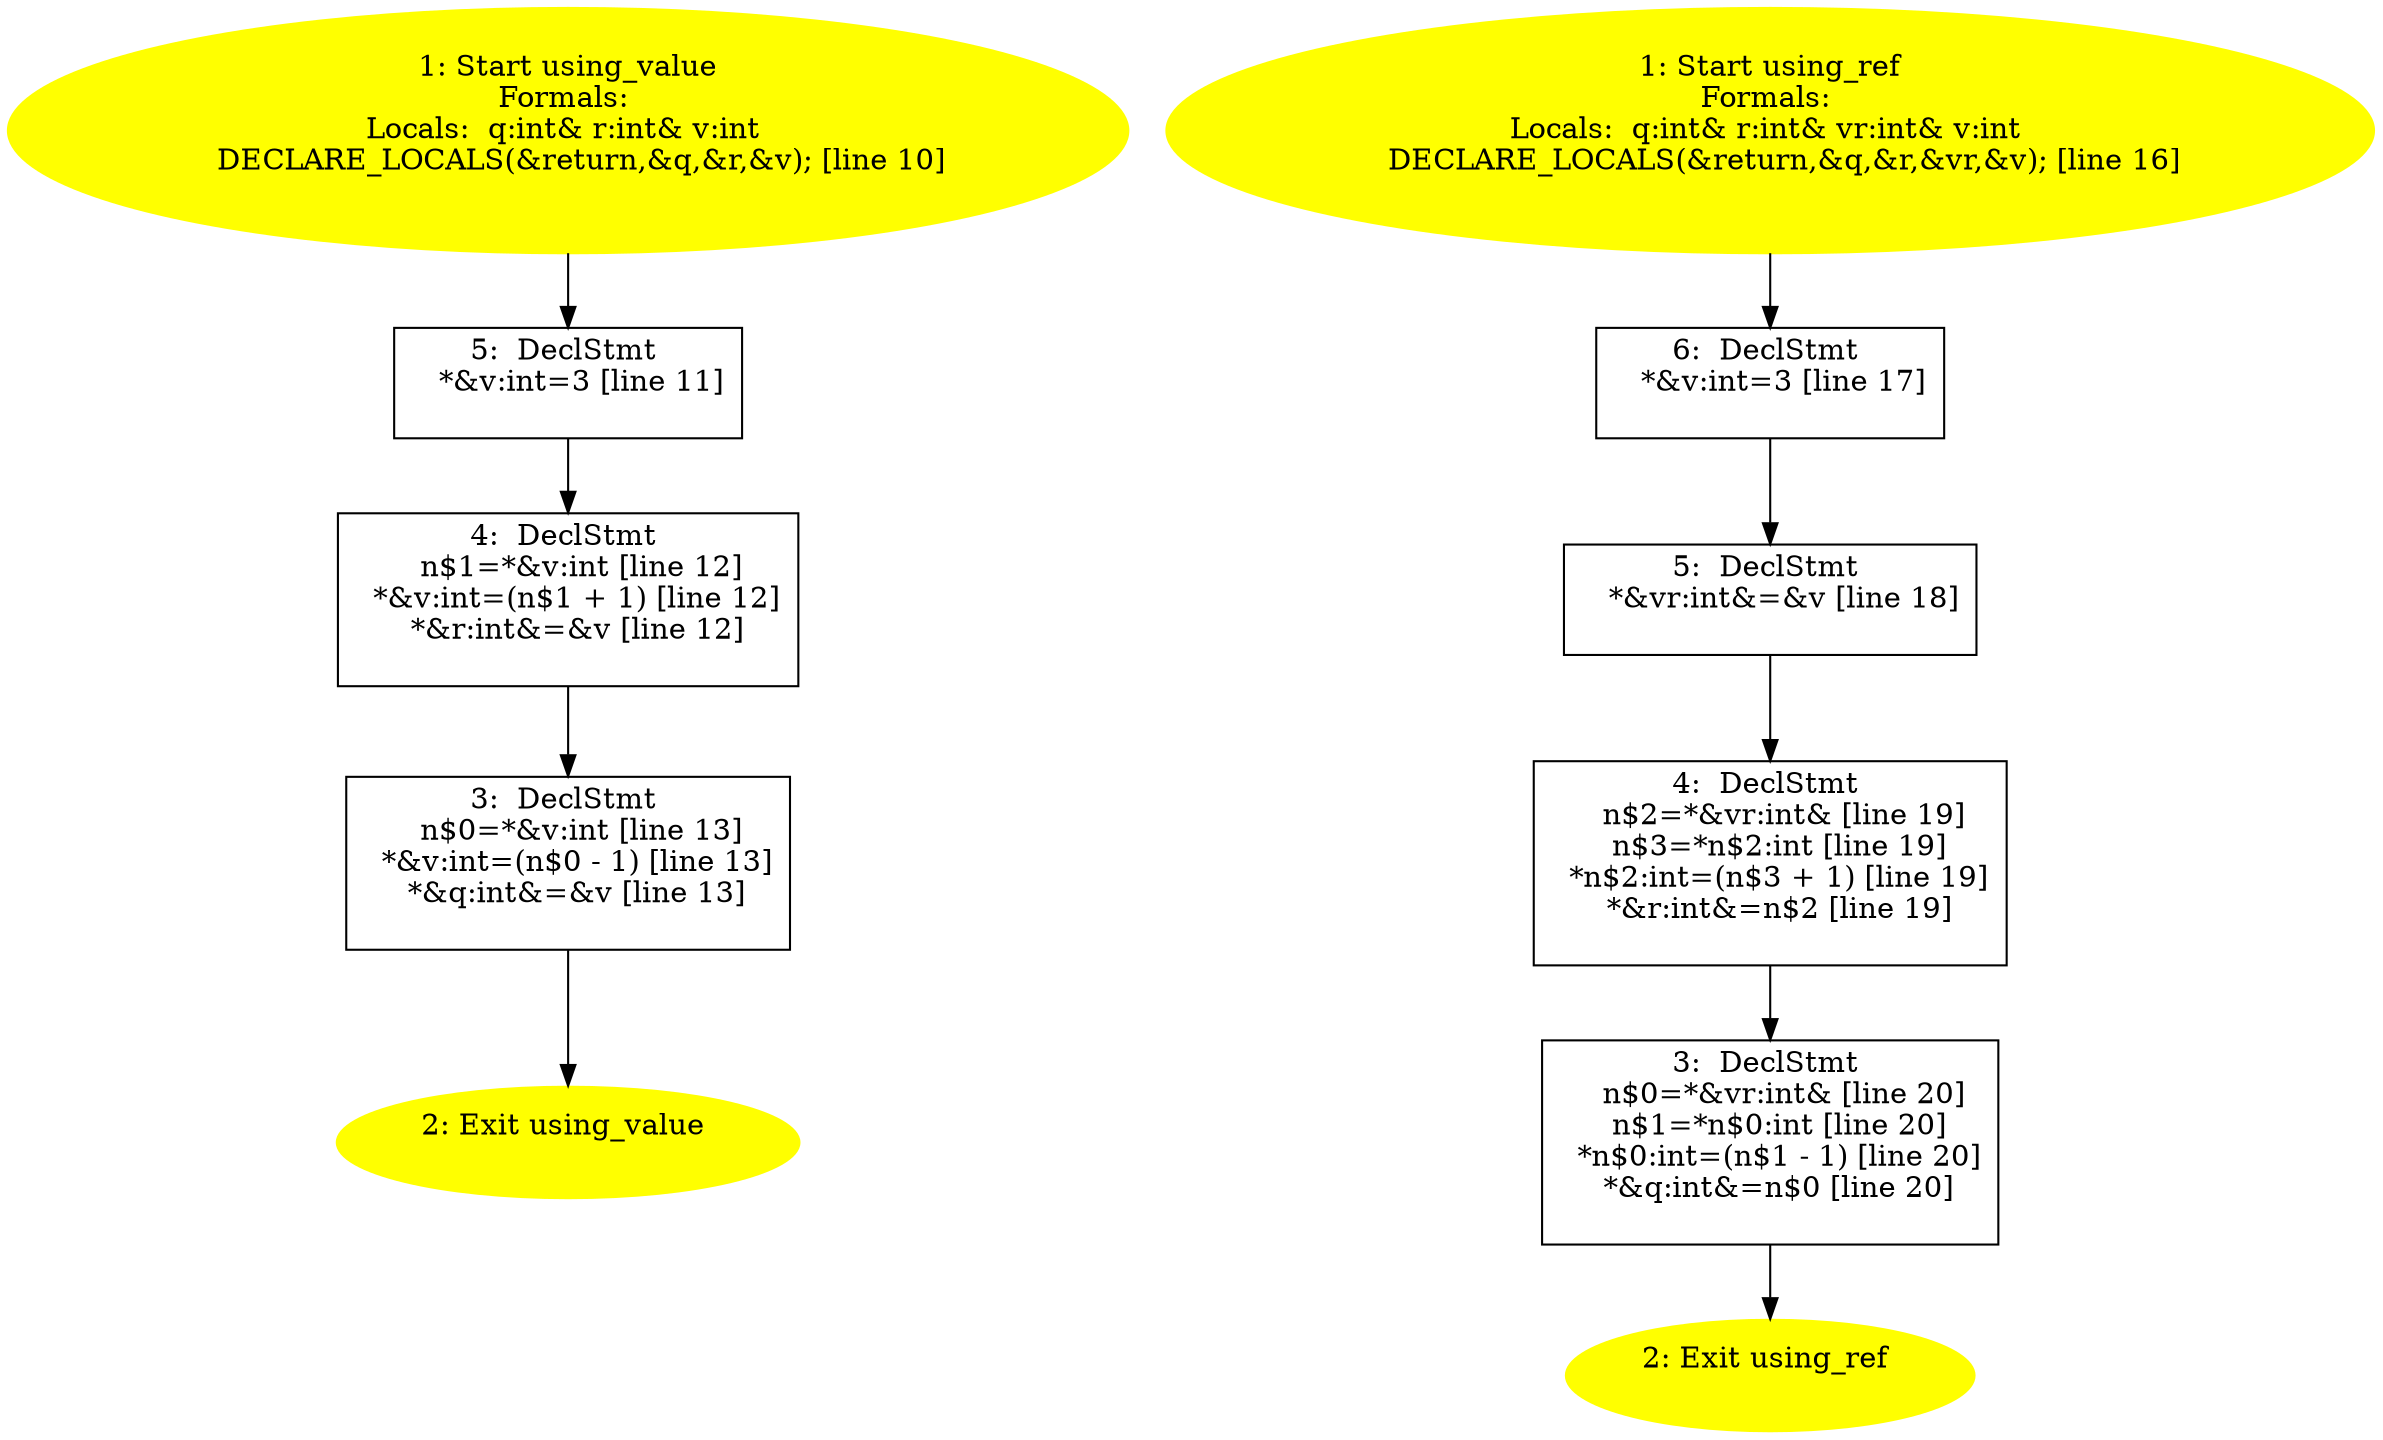 /* @generated */
digraph iCFG {
"using_value{d41d8cd98f00b204e9800998ecf8427e_Z11using_valuev}.0c78707da47137cfea258769cf552f73_1" [label="1: Start using_value\nFormals: \nLocals:  q:int& r:int& v:int \n   DECLARE_LOCALS(&return,&q,&r,&v); [line 10]\n " color=yellow style=filled]
	

	 "using_value{d41d8cd98f00b204e9800998ecf8427e_Z11using_valuev}.0c78707da47137cfea258769cf552f73_1" -> "using_value{d41d8cd98f00b204e9800998ecf8427e_Z11using_valuev}.0c78707da47137cfea258769cf552f73_5" ;
"using_value{d41d8cd98f00b204e9800998ecf8427e_Z11using_valuev}.0c78707da47137cfea258769cf552f73_2" [label="2: Exit using_value \n  " color=yellow style=filled]
	

"using_value{d41d8cd98f00b204e9800998ecf8427e_Z11using_valuev}.0c78707da47137cfea258769cf552f73_3" [label="3:  DeclStmt \n   n$0=*&v:int [line 13]\n  *&v:int=(n$0 - 1) [line 13]\n  *&q:int&=&v [line 13]\n " shape="box"]
	

	 "using_value{d41d8cd98f00b204e9800998ecf8427e_Z11using_valuev}.0c78707da47137cfea258769cf552f73_3" -> "using_value{d41d8cd98f00b204e9800998ecf8427e_Z11using_valuev}.0c78707da47137cfea258769cf552f73_2" ;
"using_value{d41d8cd98f00b204e9800998ecf8427e_Z11using_valuev}.0c78707da47137cfea258769cf552f73_4" [label="4:  DeclStmt \n   n$1=*&v:int [line 12]\n  *&v:int=(n$1 + 1) [line 12]\n  *&r:int&=&v [line 12]\n " shape="box"]
	

	 "using_value{d41d8cd98f00b204e9800998ecf8427e_Z11using_valuev}.0c78707da47137cfea258769cf552f73_4" -> "using_value{d41d8cd98f00b204e9800998ecf8427e_Z11using_valuev}.0c78707da47137cfea258769cf552f73_3" ;
"using_value{d41d8cd98f00b204e9800998ecf8427e_Z11using_valuev}.0c78707da47137cfea258769cf552f73_5" [label="5:  DeclStmt \n   *&v:int=3 [line 11]\n " shape="box"]
	

	 "using_value{d41d8cd98f00b204e9800998ecf8427e_Z11using_valuev}.0c78707da47137cfea258769cf552f73_5" -> "using_value{d41d8cd98f00b204e9800998ecf8427e_Z11using_valuev}.0c78707da47137cfea258769cf552f73_4" ;
"using_ref{d41d8cd98f00b204e9800998ecf8427e_Z9using_refv}.a0db315c975e8d83b610617ab6e31142_1" [label="1: Start using_ref\nFormals: \nLocals:  q:int& r:int& vr:int& v:int \n   DECLARE_LOCALS(&return,&q,&r,&vr,&v); [line 16]\n " color=yellow style=filled]
	

	 "using_ref{d41d8cd98f00b204e9800998ecf8427e_Z9using_refv}.a0db315c975e8d83b610617ab6e31142_1" -> "using_ref{d41d8cd98f00b204e9800998ecf8427e_Z9using_refv}.a0db315c975e8d83b610617ab6e31142_6" ;
"using_ref{d41d8cd98f00b204e9800998ecf8427e_Z9using_refv}.a0db315c975e8d83b610617ab6e31142_2" [label="2: Exit using_ref \n  " color=yellow style=filled]
	

"using_ref{d41d8cd98f00b204e9800998ecf8427e_Z9using_refv}.a0db315c975e8d83b610617ab6e31142_3" [label="3:  DeclStmt \n   n$0=*&vr:int& [line 20]\n  n$1=*n$0:int [line 20]\n  *n$0:int=(n$1 - 1) [line 20]\n  *&q:int&=n$0 [line 20]\n " shape="box"]
	

	 "using_ref{d41d8cd98f00b204e9800998ecf8427e_Z9using_refv}.a0db315c975e8d83b610617ab6e31142_3" -> "using_ref{d41d8cd98f00b204e9800998ecf8427e_Z9using_refv}.a0db315c975e8d83b610617ab6e31142_2" ;
"using_ref{d41d8cd98f00b204e9800998ecf8427e_Z9using_refv}.a0db315c975e8d83b610617ab6e31142_4" [label="4:  DeclStmt \n   n$2=*&vr:int& [line 19]\n  n$3=*n$2:int [line 19]\n  *n$2:int=(n$3 + 1) [line 19]\n  *&r:int&=n$2 [line 19]\n " shape="box"]
	

	 "using_ref{d41d8cd98f00b204e9800998ecf8427e_Z9using_refv}.a0db315c975e8d83b610617ab6e31142_4" -> "using_ref{d41d8cd98f00b204e9800998ecf8427e_Z9using_refv}.a0db315c975e8d83b610617ab6e31142_3" ;
"using_ref{d41d8cd98f00b204e9800998ecf8427e_Z9using_refv}.a0db315c975e8d83b610617ab6e31142_5" [label="5:  DeclStmt \n   *&vr:int&=&v [line 18]\n " shape="box"]
	

	 "using_ref{d41d8cd98f00b204e9800998ecf8427e_Z9using_refv}.a0db315c975e8d83b610617ab6e31142_5" -> "using_ref{d41d8cd98f00b204e9800998ecf8427e_Z9using_refv}.a0db315c975e8d83b610617ab6e31142_4" ;
"using_ref{d41d8cd98f00b204e9800998ecf8427e_Z9using_refv}.a0db315c975e8d83b610617ab6e31142_6" [label="6:  DeclStmt \n   *&v:int=3 [line 17]\n " shape="box"]
	

	 "using_ref{d41d8cd98f00b204e9800998ecf8427e_Z9using_refv}.a0db315c975e8d83b610617ab6e31142_6" -> "using_ref{d41d8cd98f00b204e9800998ecf8427e_Z9using_refv}.a0db315c975e8d83b610617ab6e31142_5" ;
}
